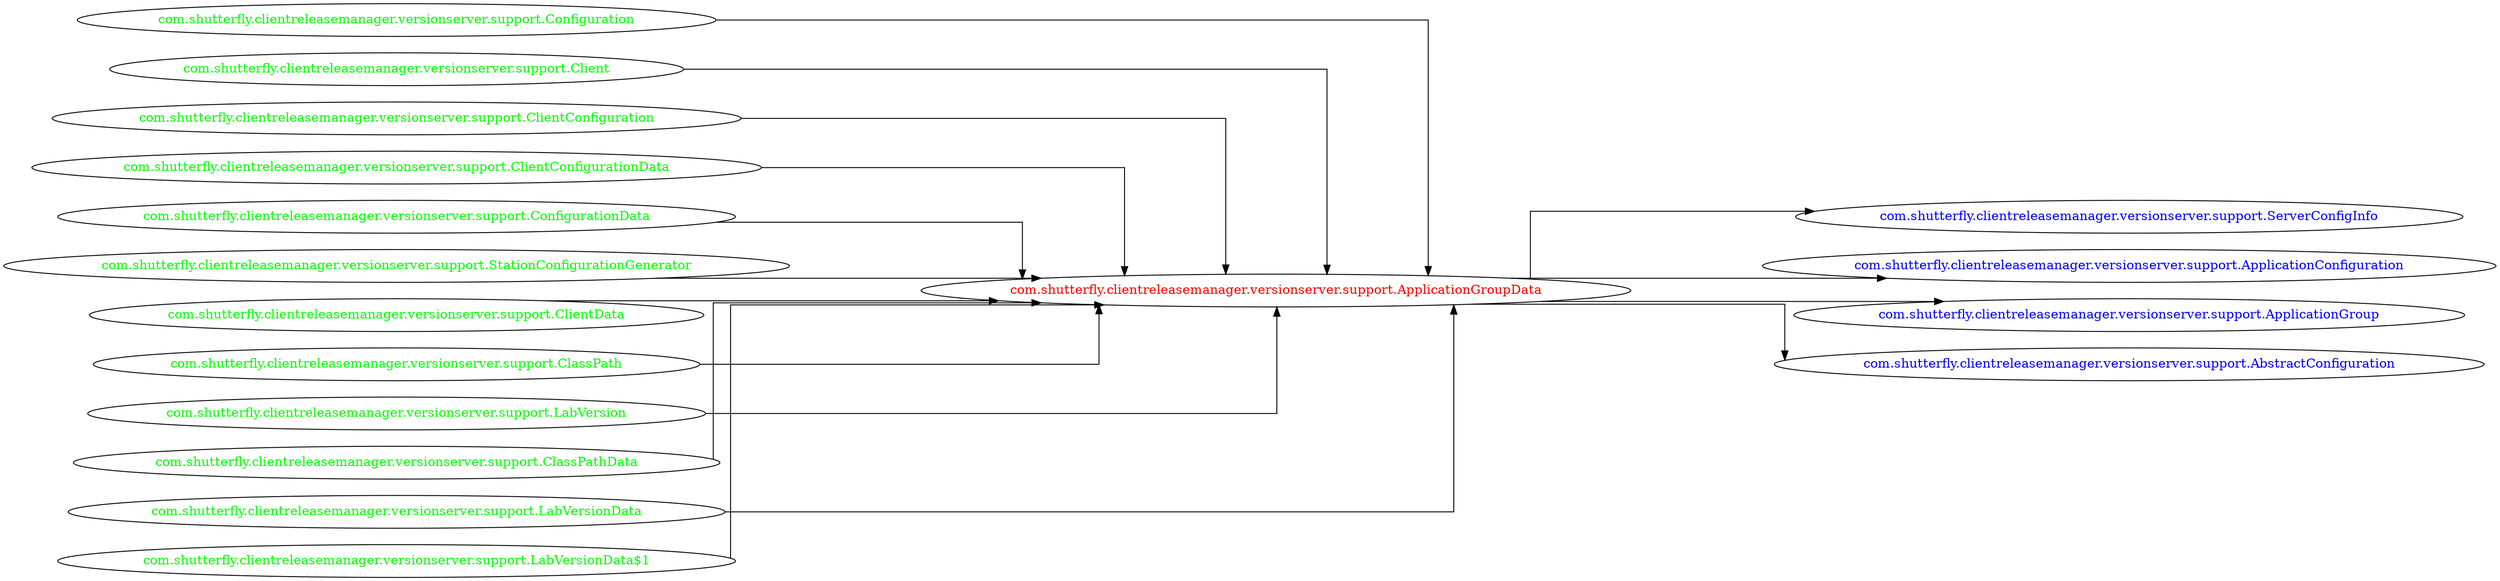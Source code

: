 digraph dependencyGraph {
 concentrate=true;
 ranksep="2.0";
 rankdir="LR"; 
 splines="ortho";
"com.shutterfly.clientreleasemanager.versionserver.support.ApplicationGroupData" [fontcolor="red"];
"com.shutterfly.clientreleasemanager.versionserver.support.ServerConfigInfo" [ fontcolor="blue" ];
"com.shutterfly.clientreleasemanager.versionserver.support.ApplicationGroupData"->"com.shutterfly.clientreleasemanager.versionserver.support.ServerConfigInfo";
"com.shutterfly.clientreleasemanager.versionserver.support.ApplicationConfiguration" [ fontcolor="blue" ];
"com.shutterfly.clientreleasemanager.versionserver.support.ApplicationGroupData"->"com.shutterfly.clientreleasemanager.versionserver.support.ApplicationConfiguration";
"com.shutterfly.clientreleasemanager.versionserver.support.ApplicationGroup" [ fontcolor="blue" ];
"com.shutterfly.clientreleasemanager.versionserver.support.ApplicationGroupData"->"com.shutterfly.clientreleasemanager.versionserver.support.ApplicationGroup";
"com.shutterfly.clientreleasemanager.versionserver.support.AbstractConfiguration" [ fontcolor="blue" ];
"com.shutterfly.clientreleasemanager.versionserver.support.ApplicationGroupData"->"com.shutterfly.clientreleasemanager.versionserver.support.AbstractConfiguration";
"com.shutterfly.clientreleasemanager.versionserver.support.Configuration" [ fontcolor="green" ];
"com.shutterfly.clientreleasemanager.versionserver.support.Configuration"->"com.shutterfly.clientreleasemanager.versionserver.support.ApplicationGroupData";
"com.shutterfly.clientreleasemanager.versionserver.support.Client" [ fontcolor="green" ];
"com.shutterfly.clientreleasemanager.versionserver.support.Client"->"com.shutterfly.clientreleasemanager.versionserver.support.ApplicationGroupData";
"com.shutterfly.clientreleasemanager.versionserver.support.ClientConfiguration" [ fontcolor="green" ];
"com.shutterfly.clientreleasemanager.versionserver.support.ClientConfiguration"->"com.shutterfly.clientreleasemanager.versionserver.support.ApplicationGroupData";
"com.shutterfly.clientreleasemanager.versionserver.support.ClientConfigurationData" [ fontcolor="green" ];
"com.shutterfly.clientreleasemanager.versionserver.support.ClientConfigurationData"->"com.shutterfly.clientreleasemanager.versionserver.support.ApplicationGroupData";
"com.shutterfly.clientreleasemanager.versionserver.support.ConfigurationData" [ fontcolor="green" ];
"com.shutterfly.clientreleasemanager.versionserver.support.ConfigurationData"->"com.shutterfly.clientreleasemanager.versionserver.support.ApplicationGroupData";
"com.shutterfly.clientreleasemanager.versionserver.support.StationConfigurationGenerator" [ fontcolor="green" ];
"com.shutterfly.clientreleasemanager.versionserver.support.StationConfigurationGenerator"->"com.shutterfly.clientreleasemanager.versionserver.support.ApplicationGroupData";
"com.shutterfly.clientreleasemanager.versionserver.support.ClientData" [ fontcolor="green" ];
"com.shutterfly.clientreleasemanager.versionserver.support.ClientData"->"com.shutterfly.clientreleasemanager.versionserver.support.ApplicationGroupData";
"com.shutterfly.clientreleasemanager.versionserver.support.ClassPath" [ fontcolor="green" ];
"com.shutterfly.clientreleasemanager.versionserver.support.ClassPath"->"com.shutterfly.clientreleasemanager.versionserver.support.ApplicationGroupData";
"com.shutterfly.clientreleasemanager.versionserver.support.LabVersion" [ fontcolor="green" ];
"com.shutterfly.clientreleasemanager.versionserver.support.LabVersion"->"com.shutterfly.clientreleasemanager.versionserver.support.ApplicationGroupData";
"com.shutterfly.clientreleasemanager.versionserver.support.ClassPathData" [ fontcolor="green" ];
"com.shutterfly.clientreleasemanager.versionserver.support.ClassPathData"->"com.shutterfly.clientreleasemanager.versionserver.support.ApplicationGroupData";
"com.shutterfly.clientreleasemanager.versionserver.support.LabVersionData" [ fontcolor="green" ];
"com.shutterfly.clientreleasemanager.versionserver.support.LabVersionData"->"com.shutterfly.clientreleasemanager.versionserver.support.ApplicationGroupData";
"com.shutterfly.clientreleasemanager.versionserver.support.LabVersionData$1" [ fontcolor="green" ];
"com.shutterfly.clientreleasemanager.versionserver.support.LabVersionData$1"->"com.shutterfly.clientreleasemanager.versionserver.support.ApplicationGroupData";
}